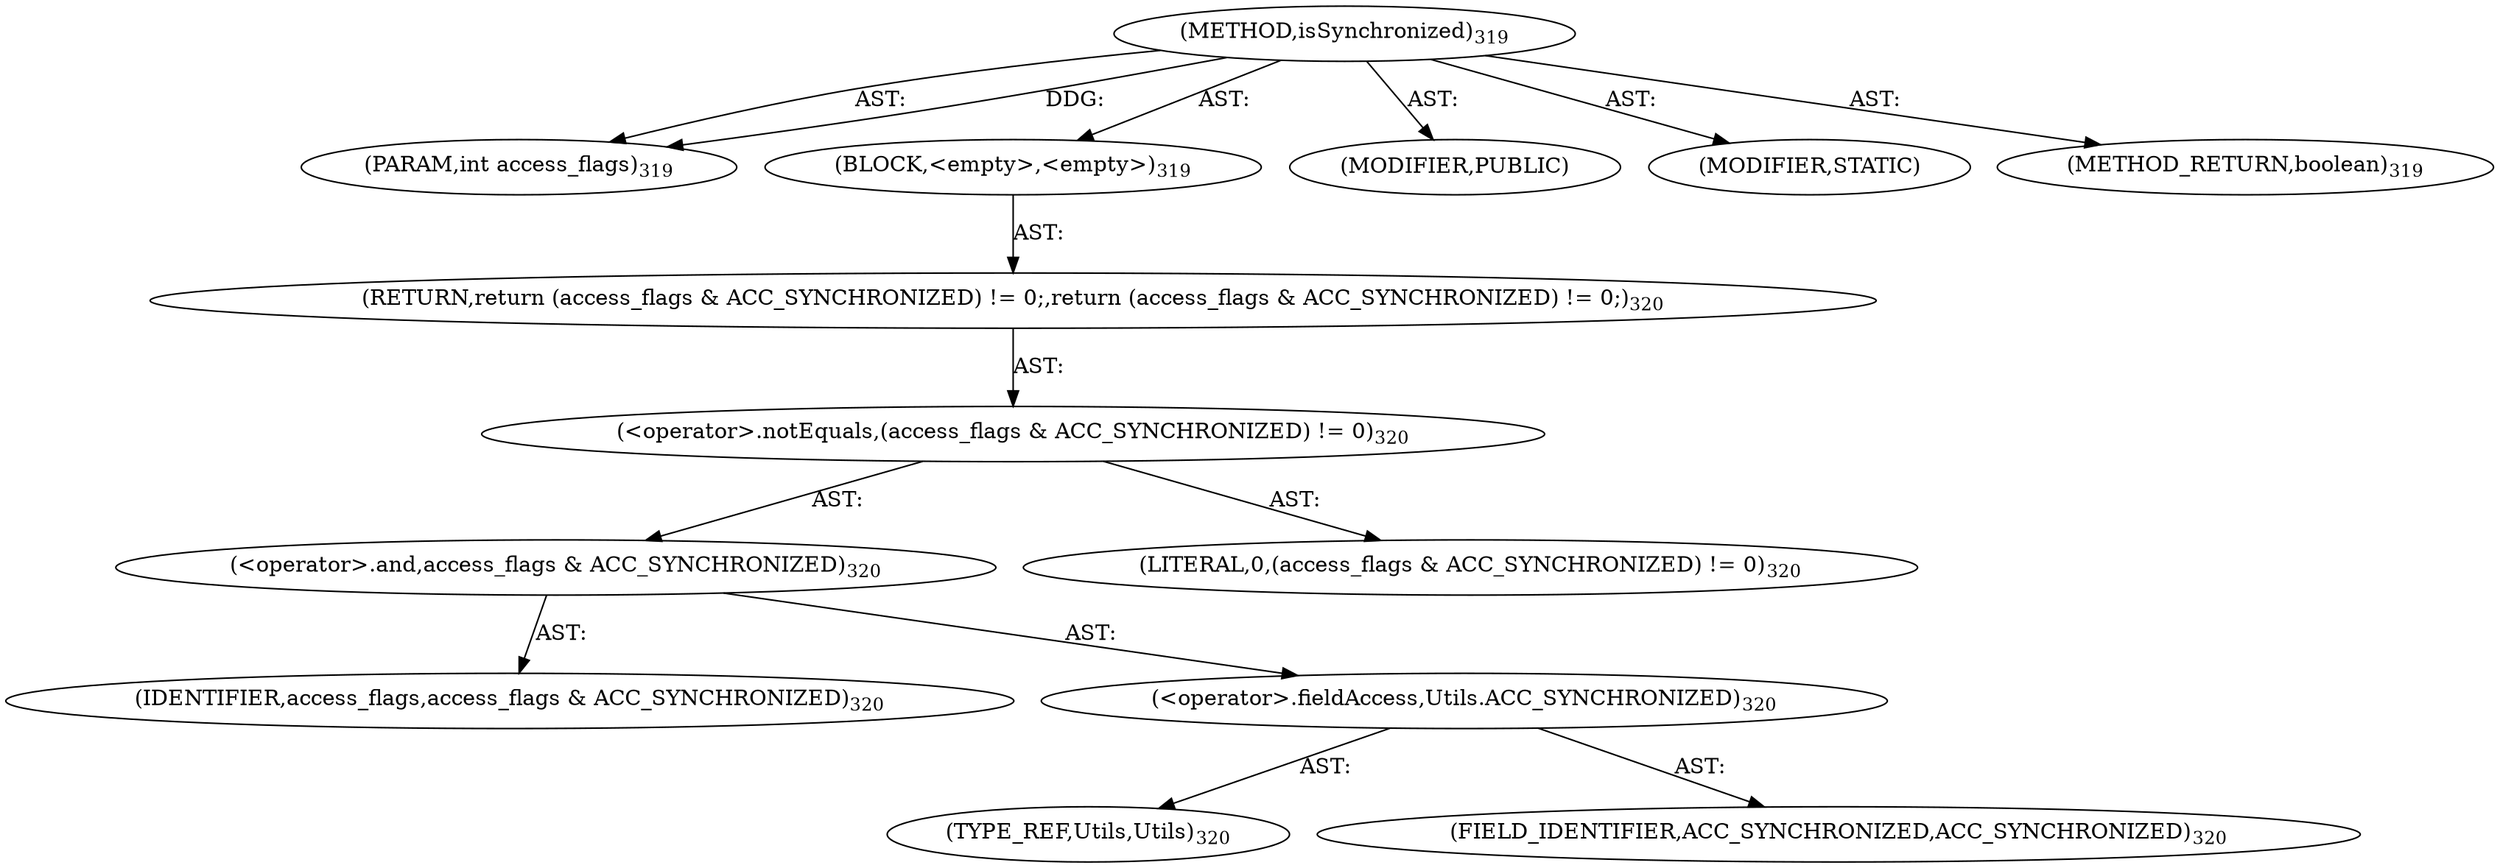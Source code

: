 digraph "isSynchronized" {  
"111669149714" [label = <(METHOD,isSynchronized)<SUB>319</SUB>> ]
"115964117013" [label = <(PARAM,int access_flags)<SUB>319</SUB>> ]
"25769803810" [label = <(BLOCK,&lt;empty&gt;,&lt;empty&gt;)<SUB>319</SUB>> ]
"146028888081" [label = <(RETURN,return (access_flags &amp; ACC_SYNCHRONIZED) != 0;,return (access_flags &amp; ACC_SYNCHRONIZED) != 0;)<SUB>320</SUB>> ]
"30064771180" [label = <(&lt;operator&gt;.notEquals,(access_flags &amp; ACC_SYNCHRONIZED) != 0)<SUB>320</SUB>> ]
"30064771181" [label = <(&lt;operator&gt;.and,access_flags &amp; ACC_SYNCHRONIZED)<SUB>320</SUB>> ]
"68719476818" [label = <(IDENTIFIER,access_flags,access_flags &amp; ACC_SYNCHRONIZED)<SUB>320</SUB>> ]
"30064771182" [label = <(&lt;operator&gt;.fieldAccess,Utils.ACC_SYNCHRONIZED)<SUB>320</SUB>> ]
"180388626445" [label = <(TYPE_REF,Utils,Utils)<SUB>320</SUB>> ]
"55834574860" [label = <(FIELD_IDENTIFIER,ACC_SYNCHRONIZED,ACC_SYNCHRONIZED)<SUB>320</SUB>> ]
"90194313261" [label = <(LITERAL,0,(access_flags &amp; ACC_SYNCHRONIZED) != 0)<SUB>320</SUB>> ]
"133143986238" [label = <(MODIFIER,PUBLIC)> ]
"133143986239" [label = <(MODIFIER,STATIC)> ]
"128849018898" [label = <(METHOD_RETURN,boolean)<SUB>319</SUB>> ]
  "111669149714" -> "115964117013"  [ label = "AST: "] 
  "111669149714" -> "25769803810"  [ label = "AST: "] 
  "111669149714" -> "133143986238"  [ label = "AST: "] 
  "111669149714" -> "133143986239"  [ label = "AST: "] 
  "111669149714" -> "128849018898"  [ label = "AST: "] 
  "25769803810" -> "146028888081"  [ label = "AST: "] 
  "146028888081" -> "30064771180"  [ label = "AST: "] 
  "30064771180" -> "30064771181"  [ label = "AST: "] 
  "30064771180" -> "90194313261"  [ label = "AST: "] 
  "30064771181" -> "68719476818"  [ label = "AST: "] 
  "30064771181" -> "30064771182"  [ label = "AST: "] 
  "30064771182" -> "180388626445"  [ label = "AST: "] 
  "30064771182" -> "55834574860"  [ label = "AST: "] 
  "111669149714" -> "115964117013"  [ label = "DDG: "] 
}
